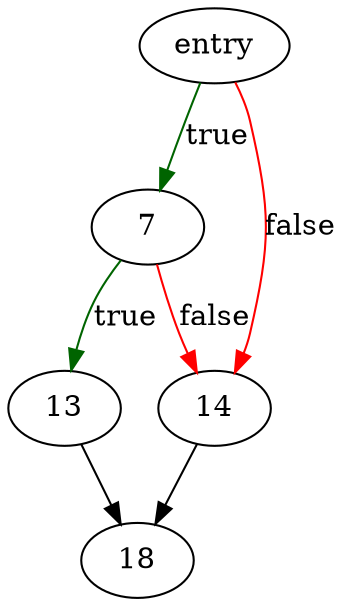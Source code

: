 digraph "sqlite3PagerFilename" {
	// Node definitions.
	2 [label=entry];
	7;
	13;
	14;
	18;

	// Edge definitions.
	2 -> 7 [
		color=darkgreen
		label=true
	];
	2 -> 14 [
		color=red
		label=false
	];
	7 -> 13 [
		color=darkgreen
		label=true
	];
	7 -> 14 [
		color=red
		label=false
	];
	13 -> 18;
	14 -> 18;
}